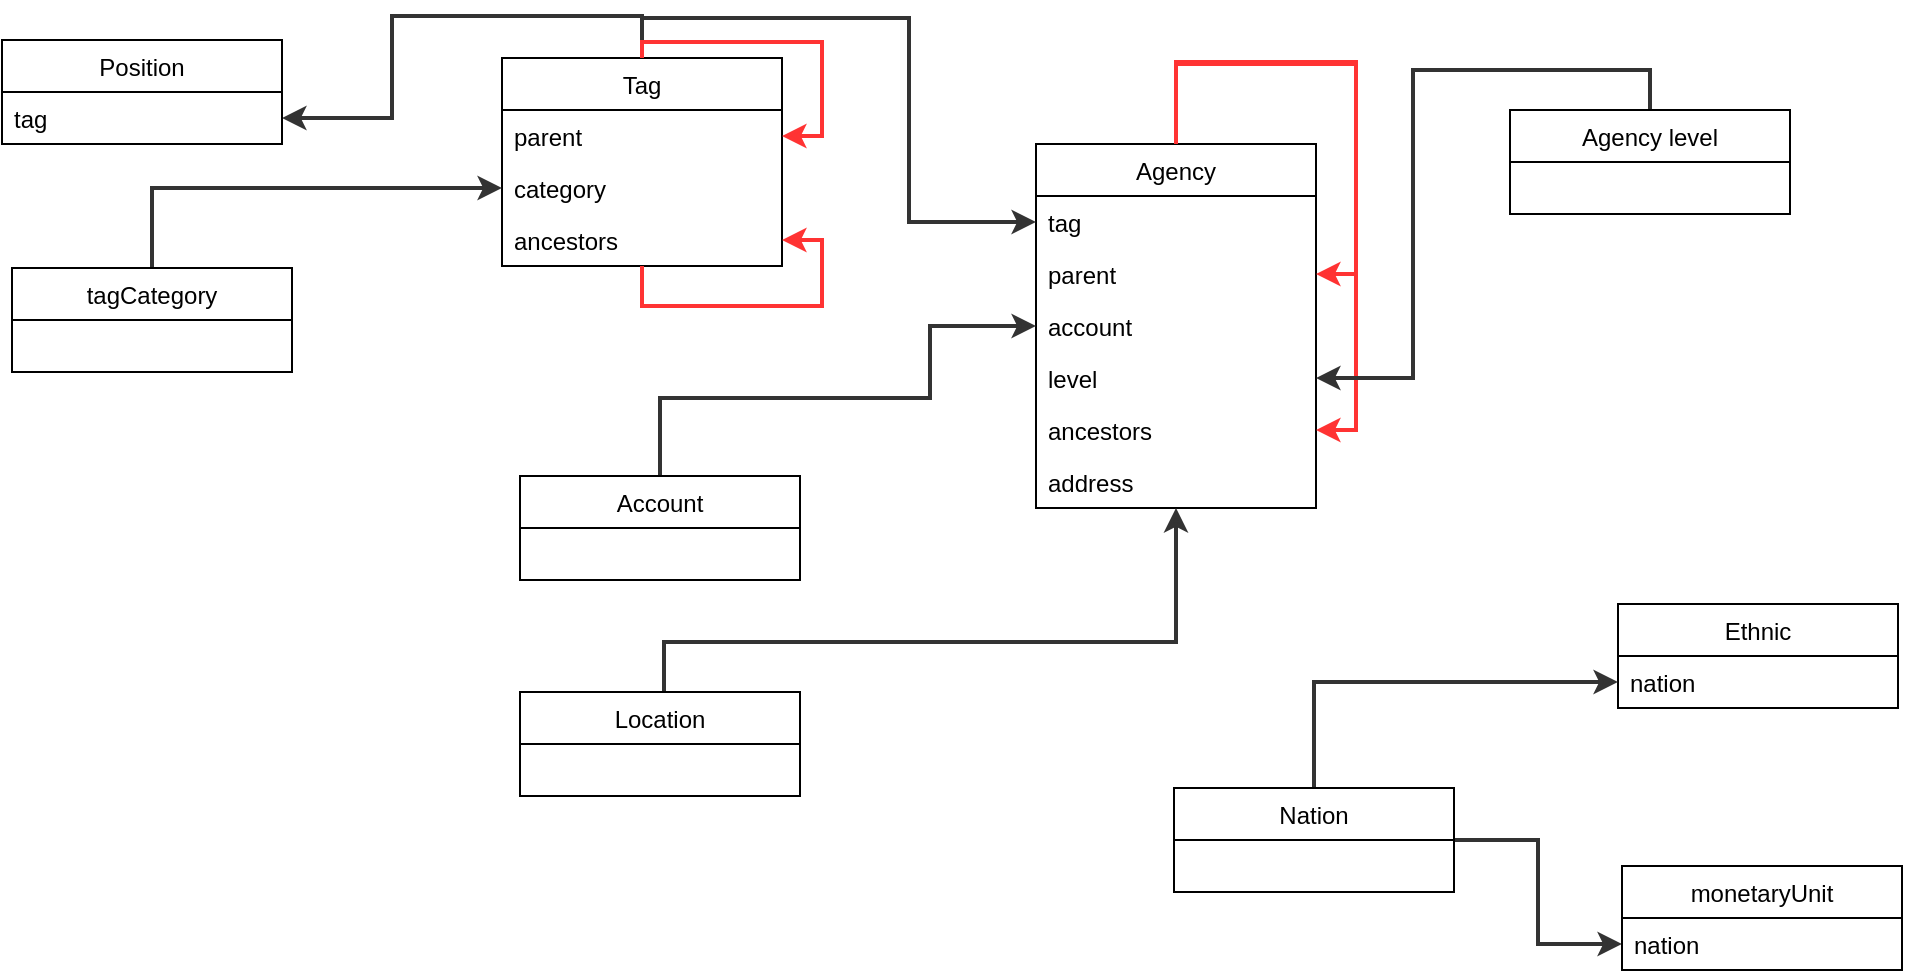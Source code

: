 <mxfile version="14.4.6" type="github">
  <diagram id="kHLsbcLHMgKkTKzZlc_j" name="Trang-1">
    <mxGraphModel dx="1280" dy="699" grid="0" gridSize="10" guides="1" tooltips="1" connect="1" arrows="1" fold="1" page="1" pageScale="1" pageWidth="4681" pageHeight="3300" math="0" shadow="0">
      <root>
        <mxCell id="0" />
        <mxCell id="1" parent="0" />
        <mxCell id="RnlfCP2qKSnffvko98fF-7" value="Agency" style="swimlane;fontStyle=0;childLayout=stackLayout;horizontal=1;startSize=26;fillColor=none;horizontalStack=0;resizeParent=1;resizeParentMax=0;resizeLast=0;collapsible=1;marginBottom=0;" vertex="1" parent="1">
          <mxGeometry x="2473" y="716" width="140" height="182" as="geometry" />
        </mxCell>
        <mxCell id="RnlfCP2qKSnffvko98fF-8" value="tag" style="text;strokeColor=none;fillColor=none;align=left;verticalAlign=top;spacingLeft=4;spacingRight=4;overflow=hidden;rotatable=0;points=[[0,0.5],[1,0.5]];portConstraint=eastwest;" vertex="1" parent="RnlfCP2qKSnffvko98fF-7">
          <mxGeometry y="26" width="140" height="26" as="geometry" />
        </mxCell>
        <mxCell id="RnlfCP2qKSnffvko98fF-9" value="parent&#xa;" style="text;strokeColor=none;fillColor=none;align=left;verticalAlign=top;spacingLeft=4;spacingRight=4;overflow=hidden;rotatable=0;points=[[0,0.5],[1,0.5]];portConstraint=eastwest;" vertex="1" parent="RnlfCP2qKSnffvko98fF-7">
          <mxGeometry y="52" width="140" height="26" as="geometry" />
        </mxCell>
        <mxCell id="RnlfCP2qKSnffvko98fF-10" value="account&#xa;" style="text;strokeColor=none;fillColor=none;align=left;verticalAlign=top;spacingLeft=4;spacingRight=4;overflow=hidden;rotatable=0;points=[[0,0.5],[1,0.5]];portConstraint=eastwest;" vertex="1" parent="RnlfCP2qKSnffvko98fF-7">
          <mxGeometry y="78" width="140" height="26" as="geometry" />
        </mxCell>
        <mxCell id="RnlfCP2qKSnffvko98fF-19" value="level" style="text;strokeColor=none;fillColor=none;align=left;verticalAlign=top;spacingLeft=4;spacingRight=4;overflow=hidden;rotatable=0;points=[[0,0.5],[1,0.5]];portConstraint=eastwest;" vertex="1" parent="RnlfCP2qKSnffvko98fF-7">
          <mxGeometry y="104" width="140" height="26" as="geometry" />
        </mxCell>
        <mxCell id="RnlfCP2qKSnffvko98fF-16" style="edgeStyle=orthogonalEdgeStyle;rounded=0;orthogonalLoop=1;jettySize=auto;html=1;strokeWidth=2;strokeColor=#FF3333;" edge="1" parent="RnlfCP2qKSnffvko98fF-7" source="RnlfCP2qKSnffvko98fF-7" target="RnlfCP2qKSnffvko98fF-9">
          <mxGeometry relative="1" as="geometry">
            <Array as="points">
              <mxPoint x="70" y="-40" />
              <mxPoint x="160" y="-40" />
              <mxPoint x="160" y="65" />
            </Array>
          </mxGeometry>
        </mxCell>
        <mxCell id="RnlfCP2qKSnffvko98fF-20" value="ancestors" style="text;strokeColor=none;fillColor=none;align=left;verticalAlign=top;spacingLeft=4;spacingRight=4;overflow=hidden;rotatable=0;points=[[0,0.5],[1,0.5]];portConstraint=eastwest;" vertex="1" parent="RnlfCP2qKSnffvko98fF-7">
          <mxGeometry y="130" width="140" height="26" as="geometry" />
        </mxCell>
        <mxCell id="RnlfCP2qKSnffvko98fF-23" style="edgeStyle=orthogonalEdgeStyle;rounded=0;orthogonalLoop=1;jettySize=auto;html=1;strokeWidth=2;strokeColor=#FF3333;" edge="1" parent="RnlfCP2qKSnffvko98fF-7" target="RnlfCP2qKSnffvko98fF-20">
          <mxGeometry relative="1" as="geometry">
            <mxPoint x="70" y="-23" as="sourcePoint" />
            <Array as="points">
              <mxPoint x="70" y="-41" />
              <mxPoint x="160" y="-41" />
              <mxPoint x="160" y="143" />
            </Array>
          </mxGeometry>
        </mxCell>
        <mxCell id="RnlfCP2qKSnffvko98fF-28" value="address" style="text;strokeColor=none;fillColor=none;align=left;verticalAlign=top;spacingLeft=4;spacingRight=4;overflow=hidden;rotatable=0;points=[[0,0.5],[1,0.5]];portConstraint=eastwest;" vertex="1" parent="RnlfCP2qKSnffvko98fF-7">
          <mxGeometry y="156" width="140" height="26" as="geometry" />
        </mxCell>
        <mxCell id="RnlfCP2qKSnffvko98fF-15" style="edgeStyle=orthogonalEdgeStyle;rounded=0;orthogonalLoop=1;jettySize=auto;html=1;exitX=0.5;exitY=0;exitDx=0;exitDy=0;strokeWidth=2;strokeColor=#333333;" edge="1" parent="1" source="RnlfCP2qKSnffvko98fF-11" target="RnlfCP2qKSnffvko98fF-8">
          <mxGeometry relative="1" as="geometry" />
        </mxCell>
        <mxCell id="RnlfCP2qKSnffvko98fF-40" style="edgeStyle=orthogonalEdgeStyle;rounded=0;orthogonalLoop=1;jettySize=auto;html=1;strokeWidth=2;strokeColor=#333333;" edge="1" parent="1" source="RnlfCP2qKSnffvko98fF-11" target="RnlfCP2qKSnffvko98fF-39">
          <mxGeometry relative="1" as="geometry">
            <Array as="points">
              <mxPoint x="2276" y="652" />
              <mxPoint x="2151" y="652" />
              <mxPoint x="2151" y="703" />
            </Array>
          </mxGeometry>
        </mxCell>
        <mxCell id="RnlfCP2qKSnffvko98fF-11" value="Tag" style="swimlane;fontStyle=0;childLayout=stackLayout;horizontal=1;startSize=26;fillColor=none;horizontalStack=0;resizeParent=1;resizeParentMax=0;resizeLast=0;collapsible=1;marginBottom=0;" vertex="1" parent="1">
          <mxGeometry x="2206" y="673" width="140" height="104" as="geometry" />
        </mxCell>
        <mxCell id="RnlfCP2qKSnffvko98fF-42" value="parent&#xa;" style="text;strokeColor=none;fillColor=none;align=left;verticalAlign=top;spacingLeft=4;spacingRight=4;overflow=hidden;rotatable=0;points=[[0,0.5],[1,0.5]];portConstraint=eastwest;" vertex="1" parent="RnlfCP2qKSnffvko98fF-11">
          <mxGeometry y="26" width="140" height="26" as="geometry" />
        </mxCell>
        <mxCell id="RnlfCP2qKSnffvko98fF-41" value="category" style="text;strokeColor=none;fillColor=none;align=left;verticalAlign=top;spacingLeft=4;spacingRight=4;overflow=hidden;rotatable=0;points=[[0,0.5],[1,0.5]];portConstraint=eastwest;" vertex="1" parent="RnlfCP2qKSnffvko98fF-11">
          <mxGeometry y="52" width="140" height="26" as="geometry" />
        </mxCell>
        <mxCell id="RnlfCP2qKSnffvko98fF-46" style="edgeStyle=orthogonalEdgeStyle;rounded=0;orthogonalLoop=1;jettySize=auto;html=1;strokeWidth=2;strokeColor=#FF3333;" edge="1" parent="RnlfCP2qKSnffvko98fF-11" source="RnlfCP2qKSnffvko98fF-11" target="RnlfCP2qKSnffvko98fF-42">
          <mxGeometry relative="1" as="geometry">
            <Array as="points">
              <mxPoint x="70" y="-8" />
              <mxPoint x="160" y="-8" />
              <mxPoint x="160" y="39" />
            </Array>
          </mxGeometry>
        </mxCell>
        <mxCell id="RnlfCP2qKSnffvko98fF-47" value="ancestors" style="text;strokeColor=none;fillColor=none;align=left;verticalAlign=top;spacingLeft=4;spacingRight=4;overflow=hidden;rotatable=0;points=[[0,0.5],[1,0.5]];portConstraint=eastwest;" vertex="1" parent="RnlfCP2qKSnffvko98fF-11">
          <mxGeometry y="78" width="140" height="26" as="geometry" />
        </mxCell>
        <mxCell id="RnlfCP2qKSnffvko98fF-48" style="edgeStyle=orthogonalEdgeStyle;rounded=0;orthogonalLoop=1;jettySize=auto;html=1;strokeColor=#FF3333;strokeWidth=2;" edge="1" parent="RnlfCP2qKSnffvko98fF-11" source="RnlfCP2qKSnffvko98fF-11" target="RnlfCP2qKSnffvko98fF-47">
          <mxGeometry relative="1" as="geometry" />
        </mxCell>
        <mxCell id="RnlfCP2qKSnffvko98fF-18" style="edgeStyle=orthogonalEdgeStyle;rounded=0;orthogonalLoop=1;jettySize=auto;html=1;strokeWidth=2;strokeColor=#333333;" edge="1" parent="1" source="RnlfCP2qKSnffvko98fF-17" target="RnlfCP2qKSnffvko98fF-10">
          <mxGeometry relative="1" as="geometry">
            <Array as="points">
              <mxPoint x="2285" y="843" />
              <mxPoint x="2420" y="843" />
              <mxPoint x="2420" y="807" />
            </Array>
          </mxGeometry>
        </mxCell>
        <mxCell id="RnlfCP2qKSnffvko98fF-17" value="Account" style="swimlane;fontStyle=0;childLayout=stackLayout;horizontal=1;startSize=26;fillColor=none;horizontalStack=0;resizeParent=1;resizeParentMax=0;resizeLast=0;collapsible=1;marginBottom=0;" vertex="1" parent="1">
          <mxGeometry x="2215" y="882" width="140" height="52" as="geometry" />
        </mxCell>
        <mxCell id="RnlfCP2qKSnffvko98fF-22" style="edgeStyle=orthogonalEdgeStyle;rounded=0;orthogonalLoop=1;jettySize=auto;html=1;exitX=0.5;exitY=0;exitDx=0;exitDy=0;strokeWidth=2;strokeColor=#333333;" edge="1" parent="1" source="RnlfCP2qKSnffvko98fF-21" target="RnlfCP2qKSnffvko98fF-19">
          <mxGeometry relative="1" as="geometry" />
        </mxCell>
        <mxCell id="RnlfCP2qKSnffvko98fF-21" value="Agency level" style="swimlane;fontStyle=0;childLayout=stackLayout;horizontal=1;startSize=26;fillColor=none;horizontalStack=0;resizeParent=1;resizeParentMax=0;resizeLast=0;collapsible=1;marginBottom=0;" vertex="1" parent="1">
          <mxGeometry x="2710" y="699" width="140" height="52" as="geometry" />
        </mxCell>
        <mxCell id="RnlfCP2qKSnffvko98fF-30" style="edgeStyle=orthogonalEdgeStyle;rounded=0;orthogonalLoop=1;jettySize=auto;html=1;strokeWidth=2;strokeColor=#333333;" edge="1" parent="1" source="RnlfCP2qKSnffvko98fF-29" target="RnlfCP2qKSnffvko98fF-28">
          <mxGeometry relative="1" as="geometry">
            <Array as="points">
              <mxPoint x="2287" y="965" />
              <mxPoint x="2543" y="965" />
            </Array>
          </mxGeometry>
        </mxCell>
        <mxCell id="RnlfCP2qKSnffvko98fF-29" value="Location" style="swimlane;fontStyle=0;childLayout=stackLayout;horizontal=1;startSize=26;fillColor=none;horizontalStack=0;resizeParent=1;resizeParentMax=0;resizeLast=0;collapsible=1;marginBottom=0;" vertex="1" parent="1">
          <mxGeometry x="2215" y="990" width="140" height="52" as="geometry" />
        </mxCell>
        <mxCell id="RnlfCP2qKSnffvko98fF-31" value="Ethnic" style="swimlane;fontStyle=0;childLayout=stackLayout;horizontal=1;startSize=26;fillColor=none;horizontalStack=0;resizeParent=1;resizeParentMax=0;resizeLast=0;collapsible=1;marginBottom=0;" vertex="1" parent="1">
          <mxGeometry x="2764" y="946" width="140" height="52" as="geometry" />
        </mxCell>
        <mxCell id="RnlfCP2qKSnffvko98fF-32" value="nation" style="text;strokeColor=none;fillColor=none;align=left;verticalAlign=top;spacingLeft=4;spacingRight=4;overflow=hidden;rotatable=0;points=[[0,0.5],[1,0.5]];portConstraint=eastwest;" vertex="1" parent="RnlfCP2qKSnffvko98fF-31">
          <mxGeometry y="26" width="140" height="26" as="geometry" />
        </mxCell>
        <mxCell id="RnlfCP2qKSnffvko98fF-34" style="edgeStyle=orthogonalEdgeStyle;rounded=0;orthogonalLoop=1;jettySize=auto;html=1;strokeWidth=2;strokeColor=#333333;" edge="1" parent="1" source="RnlfCP2qKSnffvko98fF-33" target="RnlfCP2qKSnffvko98fF-32">
          <mxGeometry relative="1" as="geometry" />
        </mxCell>
        <mxCell id="RnlfCP2qKSnffvko98fF-37" style="edgeStyle=orthogonalEdgeStyle;rounded=0;orthogonalLoop=1;jettySize=auto;html=1;entryX=0;entryY=0.75;entryDx=0;entryDy=0;strokeWidth=2;strokeColor=#333333;" edge="1" parent="1" source="RnlfCP2qKSnffvko98fF-33" target="RnlfCP2qKSnffvko98fF-35">
          <mxGeometry relative="1" as="geometry" />
        </mxCell>
        <mxCell id="RnlfCP2qKSnffvko98fF-33" value="Nation" style="swimlane;fontStyle=0;childLayout=stackLayout;horizontal=1;startSize=26;fillColor=none;horizontalStack=0;resizeParent=1;resizeParentMax=0;resizeLast=0;collapsible=1;marginBottom=0;" vertex="1" parent="1">
          <mxGeometry x="2542" y="1038" width="140" height="52" as="geometry" />
        </mxCell>
        <mxCell id="RnlfCP2qKSnffvko98fF-35" value="monetaryUnit" style="swimlane;fontStyle=0;childLayout=stackLayout;horizontal=1;startSize=26;fillColor=none;horizontalStack=0;resizeParent=1;resizeParentMax=0;resizeLast=0;collapsible=1;marginBottom=0;" vertex="1" parent="1">
          <mxGeometry x="2766" y="1077" width="140" height="52" as="geometry" />
        </mxCell>
        <mxCell id="RnlfCP2qKSnffvko98fF-36" value="nation" style="text;strokeColor=none;fillColor=none;align=left;verticalAlign=top;spacingLeft=4;spacingRight=4;overflow=hidden;rotatable=0;points=[[0,0.5],[1,0.5]];portConstraint=eastwest;" vertex="1" parent="RnlfCP2qKSnffvko98fF-35">
          <mxGeometry y="26" width="140" height="26" as="geometry" />
        </mxCell>
        <mxCell id="RnlfCP2qKSnffvko98fF-38" value="Position" style="swimlane;fontStyle=0;childLayout=stackLayout;horizontal=1;startSize=26;fillColor=none;horizontalStack=0;resizeParent=1;resizeParentMax=0;resizeLast=0;collapsible=1;marginBottom=0;" vertex="1" parent="1">
          <mxGeometry x="1956" y="664" width="140" height="52" as="geometry" />
        </mxCell>
        <mxCell id="RnlfCP2qKSnffvko98fF-39" value="tag" style="text;strokeColor=none;fillColor=none;align=left;verticalAlign=top;spacingLeft=4;spacingRight=4;overflow=hidden;rotatable=0;points=[[0,0.5],[1,0.5]];portConstraint=eastwest;" vertex="1" parent="RnlfCP2qKSnffvko98fF-38">
          <mxGeometry y="26" width="140" height="26" as="geometry" />
        </mxCell>
        <mxCell id="RnlfCP2qKSnffvko98fF-45" style="edgeStyle=orthogonalEdgeStyle;rounded=0;orthogonalLoop=1;jettySize=auto;html=1;strokeColor=#333333;strokeWidth=2;" edge="1" parent="1" source="RnlfCP2qKSnffvko98fF-43" target="RnlfCP2qKSnffvko98fF-41">
          <mxGeometry relative="1" as="geometry" />
        </mxCell>
        <mxCell id="RnlfCP2qKSnffvko98fF-43" value="tagCategory" style="swimlane;fontStyle=0;childLayout=stackLayout;horizontal=1;startSize=26;fillColor=none;horizontalStack=0;resizeParent=1;resizeParentMax=0;resizeLast=0;collapsible=1;marginBottom=0;" vertex="1" parent="1">
          <mxGeometry x="1961" y="778" width="140" height="52" as="geometry" />
        </mxCell>
      </root>
    </mxGraphModel>
  </diagram>
</mxfile>
